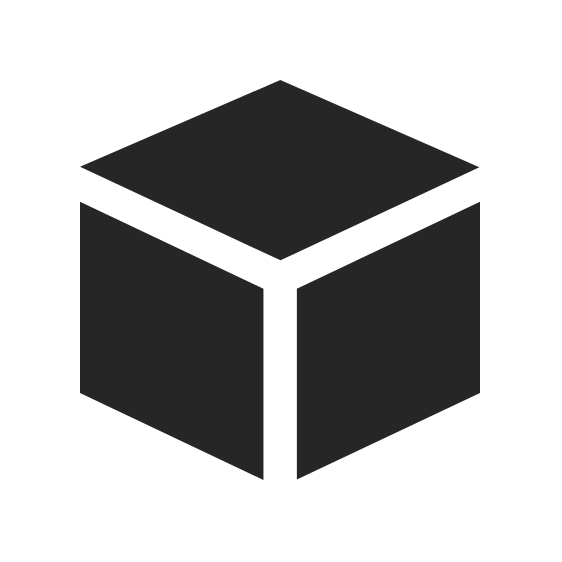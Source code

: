 <mxfile>
    <diagram id="ElsAsuZ_sNXOD8nAOh4s" name="第 1 页">
        <mxGraphModel dx="967" dy="929" grid="1" gridSize="10" guides="1" tooltips="1" connect="1" arrows="1" fold="1" page="1" pageScale="1" pageWidth="827" pageHeight="1169" math="0" shadow="0">
            <root>
                <mxCell id="0"/>
                <mxCell id="1" parent="0"/>
                <mxCell id="3" value="" style="ellipse;whiteSpace=wrap;html=1;aspect=fixed;strokeColor=none;fillColor=#FFFFFF;" vertex="1" parent="1">
                    <mxGeometry x="290" y="210" width="280" height="280" as="geometry"/>
                </mxCell>
                <mxCell id="2" value="" style="shape=image;verticalLabelPosition=bottom;labelBackgroundColor=default;verticalAlign=top;aspect=fixed;imageAspect=0;image=data:image/svg+xml,PHN2ZyB4bWxuczp4bGluaz0iaHR0cDovL3d3dy53My5vcmcvMTk5OS94bGluayIgeG1sbnM9Imh0dHA6Ly93d3cudzMub3JnLzIwMDAvc3ZnIiBoZWlnaHQ9IjIwMCIgd2lkdGg9IjIwMCIgdmVyc2lvbj0iMS4xIiB2aWV3Qm94PSIwIDAgMTAyNCAxMDI0IiBjbGFzcz0iaWNvbiI+PHBhdGggZmlsbD0iIzI2MjYyNiIgZD0iTTAgMzExLjkzNmw0NjkuNjMyIDIyMi4yNzJWMTAyNEwwIDgwMC45NlYzMTEuOTM2ek01MTIuODMyIDBsNTA5LjYzMiAyMjMuMDRMNTEzLjI4IDQ2MS42OTYgMCAyMjIuMDE2IDUxMi44MzIgMHpNMTAyNCAzMTEuOTM2djQ4OS4wMjRMNTU1LjIgMTAyMi43MlY1MzQuMjA4TDEwMjQgMzExLjkzNnoiLz48L3N2Zz4=;" vertex="1" parent="1">
                    <mxGeometry x="330" y="250" width="200" height="200" as="geometry"/>
                </mxCell>
            </root>
        </mxGraphModel>
    </diagram>
</mxfile>